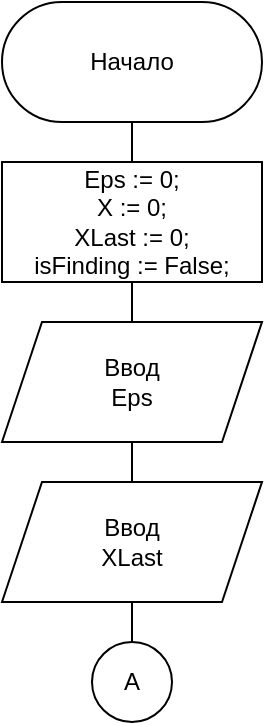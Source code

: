 <mxfile version="21.7.5" type="device" pages="2">
  <diagram name="Page-1" id="pMkugVS2uh99oe25eE09">
    <mxGraphModel dx="830" dy="450" grid="1" gridSize="10" guides="1" tooltips="1" connect="1" arrows="1" fold="1" page="1" pageScale="1" pageWidth="827" pageHeight="1169" math="0" shadow="0">
      <root>
        <mxCell id="0" />
        <mxCell id="1" parent="0" />
        <mxCell id="DIB7mJp6q4tEB28eLg-h-3" style="edgeStyle=orthogonalEdgeStyle;rounded=0;orthogonalLoop=1;jettySize=auto;html=1;entryX=0.5;entryY=0;entryDx=0;entryDy=0;endArrow=none;endFill=0;" parent="1" source="DIB7mJp6q4tEB28eLg-h-1" target="DIB7mJp6q4tEB28eLg-h-2" edge="1">
          <mxGeometry relative="1" as="geometry" />
        </mxCell>
        <mxCell id="DIB7mJp6q4tEB28eLg-h-1" value="Начало" style="rounded=1;whiteSpace=wrap;html=1;arcSize=50;" parent="1" vertex="1">
          <mxGeometry x="360" y="60" width="130" height="60" as="geometry" />
        </mxCell>
        <mxCell id="9IrH0GdhbN6BH0gyjqxg-2" style="edgeStyle=orthogonalEdgeStyle;rounded=0;orthogonalLoop=1;jettySize=auto;html=1;entryX=0.5;entryY=0;entryDx=0;entryDy=0;endArrow=none;endFill=0;" edge="1" parent="1" source="DIB7mJp6q4tEB28eLg-h-2" target="DIB7mJp6q4tEB28eLg-h-4">
          <mxGeometry relative="1" as="geometry" />
        </mxCell>
        <mxCell id="DIB7mJp6q4tEB28eLg-h-2" value="Eps := 0;&lt;br&gt;X := 0;&lt;br&gt;XLast := 0;&lt;br&gt;isFinding := False;" style="rounded=0;whiteSpace=wrap;html=1;" parent="1" vertex="1">
          <mxGeometry x="360" y="140" width="130" height="60" as="geometry" />
        </mxCell>
        <mxCell id="DIB7mJp6q4tEB28eLg-h-6" style="edgeStyle=orthogonalEdgeStyle;rounded=0;orthogonalLoop=1;jettySize=auto;html=1;endArrow=none;endFill=0;" parent="1" source="DIB7mJp6q4tEB28eLg-h-4" edge="1">
          <mxGeometry relative="1" as="geometry">
            <mxPoint x="425" y="300" as="targetPoint" />
          </mxGeometry>
        </mxCell>
        <mxCell id="DIB7mJp6q4tEB28eLg-h-4" value="Ввод&lt;br&gt;Eps" style="shape=parallelogram;perimeter=parallelogramPerimeter;whiteSpace=wrap;html=1;fixedSize=1;" parent="1" vertex="1">
          <mxGeometry x="360" y="220" width="130" height="60" as="geometry" />
        </mxCell>
        <mxCell id="DIB7mJp6q4tEB28eLg-h-9" style="edgeStyle=orthogonalEdgeStyle;rounded=0;orthogonalLoop=1;jettySize=auto;html=1;entryX=0.5;entryY=0;entryDx=0;entryDy=0;endArrow=none;endFill=0;" parent="1" source="DIB7mJp6q4tEB28eLg-h-7" target="zAPoO72B33Rb5TUY96fm-1" edge="1">
          <mxGeometry relative="1" as="geometry">
            <mxPoint x="425" y="380" as="targetPoint" />
          </mxGeometry>
        </mxCell>
        <mxCell id="DIB7mJp6q4tEB28eLg-h-7" value="Ввод&lt;br&gt;XLast" style="shape=parallelogram;perimeter=parallelogramPerimeter;whiteSpace=wrap;html=1;fixedSize=1;" parent="1" vertex="1">
          <mxGeometry x="360" y="300" width="130" height="60" as="geometry" />
        </mxCell>
        <mxCell id="zAPoO72B33Rb5TUY96fm-1" value="A" style="ellipse;whiteSpace=wrap;html=1;aspect=fixed;" parent="1" vertex="1">
          <mxGeometry x="405" y="380" width="40" height="40" as="geometry" />
        </mxCell>
      </root>
    </mxGraphModel>
  </diagram>
  <diagram id="Rcs_RcJb1OfNYNX-g2WC" name="Page-2">
    <mxGraphModel dx="2074" dy="1124" grid="1" gridSize="10" guides="1" tooltips="1" connect="1" arrows="1" fold="1" page="1" pageScale="1" pageWidth="827" pageHeight="1169" math="0" shadow="0">
      <root>
        <mxCell id="0" />
        <mxCell id="1" parent="0" />
        <mxCell id="RWLv4tfUoOgtyGkvksQv-1" style="edgeStyle=orthogonalEdgeStyle;rounded=0;orthogonalLoop=1;jettySize=auto;html=1;entryX=0.5;entryY=0;entryDx=0;entryDy=0;endArrow=none;endFill=0;" parent="1" source="RWLv4tfUoOgtyGkvksQv-2" target="RWLv4tfUoOgtyGkvksQv-6" edge="1">
          <mxGeometry relative="1" as="geometry" />
        </mxCell>
        <mxCell id="RWLv4tfUoOgtyGkvksQv-2" value="A1&lt;br&gt;(IsFinding = False)" style="shape=loopLimit;whiteSpace=wrap;html=1;" parent="1" vertex="1">
          <mxGeometry x="300" y="110" width="130" height="60" as="geometry" />
        </mxCell>
        <mxCell id="RWLv4tfUoOgtyGkvksQv-3" style="edgeStyle=orthogonalEdgeStyle;rounded=0;orthogonalLoop=1;jettySize=auto;html=1;entryX=0.5;entryY=0;entryDx=0;entryDy=0;endArrow=none;endFill=0;" parent="1" source="RWLv4tfUoOgtyGkvksQv-4" target="RWLv4tfUoOgtyGkvksQv-19" edge="1">
          <mxGeometry relative="1" as="geometry" />
        </mxCell>
        <mxCell id="RWLv4tfUoOgtyGkvksQv-4" value="" style="shape=loopLimit;whiteSpace=wrap;html=1;rotation=-180;size=20;" parent="1" vertex="1">
          <mxGeometry x="300" y="500" width="130" height="60" as="geometry" />
        </mxCell>
        <mxCell id="RWLv4tfUoOgtyGkvksQv-5" style="edgeStyle=orthogonalEdgeStyle;rounded=0;orthogonalLoop=1;jettySize=auto;html=1;entryX=0.5;entryY=0;entryDx=0;entryDy=0;endArrow=none;endFill=0;" parent="1" source="RWLv4tfUoOgtyGkvksQv-6" target="RWLv4tfUoOgtyGkvksQv-9" edge="1">
          <mxGeometry relative="1" as="geometry" />
        </mxCell>
        <mxCell id="RWLv4tfUoOgtyGkvksQv-6" value="X := &lt;br&gt;(Ln(7.662 * XLast) + 5) / 8.59;" style="rounded=0;whiteSpace=wrap;html=1;" parent="1" vertex="1">
          <mxGeometry x="300" y="190" width="130" height="60" as="geometry" />
        </mxCell>
        <mxCell id="RWLv4tfUoOgtyGkvksQv-7" style="edgeStyle=orthogonalEdgeStyle;rounded=0;orthogonalLoop=1;jettySize=auto;html=1;entryX=0.5;entryY=0;entryDx=0;entryDy=0;endArrow=none;endFill=0;" parent="1" source="RWLv4tfUoOgtyGkvksQv-9" target="RWLv4tfUoOgtyGkvksQv-12" edge="1">
          <mxGeometry relative="1" as="geometry" />
        </mxCell>
        <mxCell id="RWLv4tfUoOgtyGkvksQv-8" style="edgeStyle=orthogonalEdgeStyle;rounded=0;orthogonalLoop=1;jettySize=auto;html=1;entryX=0.5;entryY=0;entryDx=0;entryDy=0;endArrow=none;endFill=0;" parent="1" source="RWLv4tfUoOgtyGkvksQv-9" target="RWLv4tfUoOgtyGkvksQv-11" edge="1">
          <mxGeometry relative="1" as="geometry" />
        </mxCell>
        <mxCell id="RWLv4tfUoOgtyGkvksQv-9" value="Abs(X - XLast) &amp;lt; Eps" style="rhombus;whiteSpace=wrap;html=1;" parent="1" vertex="1">
          <mxGeometry x="300" y="270" width="130" height="70" as="geometry" />
        </mxCell>
        <mxCell id="RWLv4tfUoOgtyGkvksQv-10" style="edgeStyle=orthogonalEdgeStyle;rounded=0;orthogonalLoop=1;jettySize=auto;html=1;entryX=0.5;entryY=1;entryDx=0;entryDy=0;endArrow=none;endFill=0;" parent="1" source="RWLv4tfUoOgtyGkvksQv-11" target="RWLv4tfUoOgtyGkvksQv-4" edge="1">
          <mxGeometry relative="1" as="geometry" />
        </mxCell>
        <mxCell id="RWLv4tfUoOgtyGkvksQv-11" value="XLast := X;" style="rounded=0;whiteSpace=wrap;html=1;" parent="1" vertex="1">
          <mxGeometry x="300" y="370" width="130" height="60" as="geometry" />
        </mxCell>
        <mxCell id="RWLv4tfUoOgtyGkvksQv-12" value="IsFinding := True;" style="rounded=0;whiteSpace=wrap;html=1;" parent="1" vertex="1">
          <mxGeometry x="560" y="370" width="130" height="60" as="geometry" />
        </mxCell>
        <mxCell id="RWLv4tfUoOgtyGkvksQv-13" value="Нет" style="text;html=1;align=center;verticalAlign=middle;resizable=0;points=[];autosize=1;strokeColor=none;fillColor=none;" parent="1" vertex="1">
          <mxGeometry x="330" y="340" width="40" height="30" as="geometry" />
        </mxCell>
        <mxCell id="RWLv4tfUoOgtyGkvksQv-14" value="Да" style="text;html=1;align=center;verticalAlign=middle;resizable=0;points=[];autosize=1;strokeColor=none;fillColor=none;" parent="1" vertex="1">
          <mxGeometry x="430" y="278" width="40" height="30" as="geometry" />
        </mxCell>
        <mxCell id="RWLv4tfUoOgtyGkvksQv-15" value="" style="endArrow=classic;html=1;rounded=0;exitX=0.5;exitY=1;exitDx=0;exitDy=0;" parent="1" source="RWLv4tfUoOgtyGkvksQv-12" edge="1">
          <mxGeometry width="50" height="50" relative="1" as="geometry">
            <mxPoint x="440" y="510" as="sourcePoint" />
            <mxPoint x="365" y="470" as="targetPoint" />
            <Array as="points">
              <mxPoint x="625" y="470" />
            </Array>
          </mxGeometry>
        </mxCell>
        <mxCell id="RWLv4tfUoOgtyGkvksQv-17" value="Конец" style="rounded=1;whiteSpace=wrap;html=1;arcSize=50;" parent="1" vertex="1">
          <mxGeometry x="300" y="660" width="130" height="60" as="geometry" />
        </mxCell>
        <mxCell id="RWLv4tfUoOgtyGkvksQv-18" style="edgeStyle=orthogonalEdgeStyle;rounded=0;orthogonalLoop=1;jettySize=auto;html=1;entryX=0.5;entryY=0;entryDx=0;entryDy=0;endArrow=none;endFill=0;" parent="1" source="RWLv4tfUoOgtyGkvksQv-19" target="RWLv4tfUoOgtyGkvksQv-17" edge="1">
          <mxGeometry relative="1" as="geometry" />
        </mxCell>
        <mxCell id="RWLv4tfUoOgtyGkvksQv-19" value="Вывод&lt;br&gt;X" style="shape=parallelogram;perimeter=parallelogramPerimeter;whiteSpace=wrap;html=1;fixedSize=1;" parent="1" vertex="1">
          <mxGeometry x="300" y="580" width="130" height="60" as="geometry" />
        </mxCell>
        <mxCell id="RWLv4tfUoOgtyGkvksQv-21" style="edgeStyle=orthogonalEdgeStyle;rounded=0;orthogonalLoop=1;jettySize=auto;html=1;entryX=0.5;entryY=0;entryDx=0;entryDy=0;endArrow=none;endFill=0;" parent="1" source="RWLv4tfUoOgtyGkvksQv-20" target="RWLv4tfUoOgtyGkvksQv-2" edge="1">
          <mxGeometry relative="1" as="geometry" />
        </mxCell>
        <mxCell id="RWLv4tfUoOgtyGkvksQv-20" value="A" style="ellipse;whiteSpace=wrap;html=1;aspect=fixed;" parent="1" vertex="1">
          <mxGeometry x="345" y="50" width="40" height="40" as="geometry" />
        </mxCell>
        <mxCell id="LUnw3rrnKbf5q4b0m9vD-1" value="A1" style="text;html=1;strokeColor=none;fillColor=none;align=center;verticalAlign=middle;whiteSpace=wrap;rounded=0;" vertex="1" parent="1">
          <mxGeometry x="335" y="515" width="60" height="30" as="geometry" />
        </mxCell>
      </root>
    </mxGraphModel>
  </diagram>
</mxfile>
